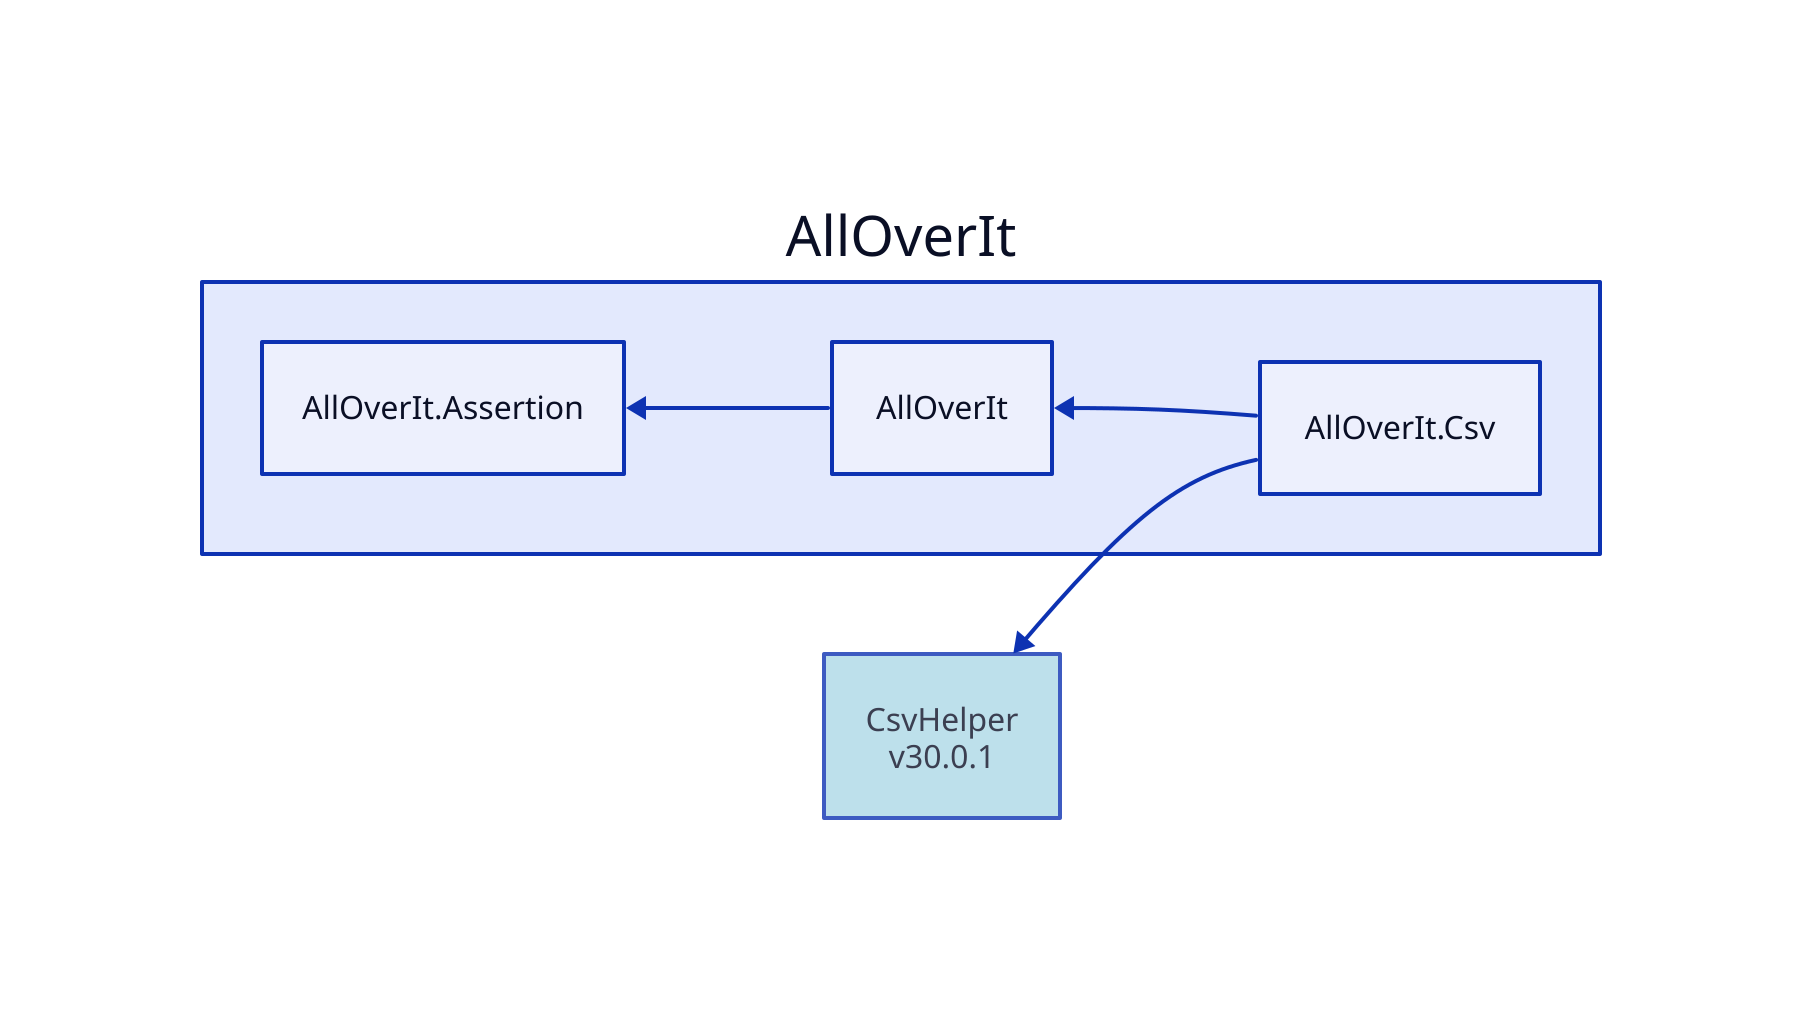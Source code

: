 direction: left

aoi: AllOverIt
aoi.alloverit-csv: AllOverIt.Csv
csvhelper_30-0-1: CsvHelper\nv30.0.1
csvhelper_30-0-1.style.fill: "#ADD8E6"
csvhelper_30-0-1.style.opacity: 0.8
csvhelper_30-0-1 <- aoi.alloverit-csv
aoi.alloverit: AllOverIt
aoi.alloverit-assertion: AllOverIt.Assertion
aoi.alloverit-assertion <- aoi.alloverit
aoi.alloverit <- aoi.alloverit-csv
